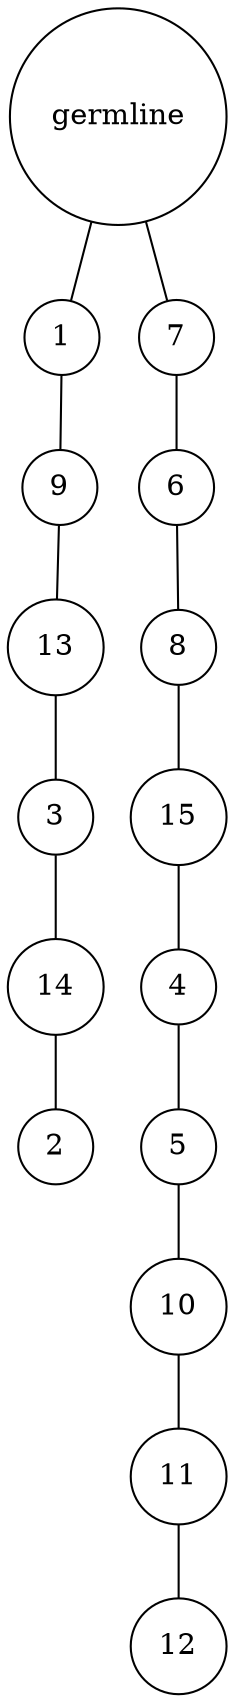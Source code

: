 graph {
	rankdir=UD;
	splines=line;
	node [shape=circle]
	"0x7efcca771e20" [label="germline"];
	"0x7efcca771e50" [label="1"];
	"0x7efcca771e20" -- "0x7efcca771e50" ;
	"0x7efcca771e80" [label="9"];
	"0x7efcca771e50" -- "0x7efcca771e80" ;
	"0x7efcca771eb0" [label="13"];
	"0x7efcca771e80" -- "0x7efcca771eb0" ;
	"0x7efcca771ee0" [label="3"];
	"0x7efcca771eb0" -- "0x7efcca771ee0" ;
	"0x7efcca771f10" [label="14"];
	"0x7efcca771ee0" -- "0x7efcca771f10" ;
	"0x7efcca771f40" [label="2"];
	"0x7efcca771f10" -- "0x7efcca771f40" ;
	"0x7efcca771f70" [label="7"];
	"0x7efcca771e20" -- "0x7efcca771f70" ;
	"0x7efcca771fa0" [label="6"];
	"0x7efcca771f70" -- "0x7efcca771fa0" ;
	"0x7efcca771fd0" [label="8"];
	"0x7efcca771fa0" -- "0x7efcca771fd0" ;
	"0x7efcf52bc040" [label="15"];
	"0x7efcca771fd0" -- "0x7efcf52bc040" ;
	"0x7efcf52bc070" [label="4"];
	"0x7efcf52bc040" -- "0x7efcf52bc070" ;
	"0x7efcf52bc0a0" [label="5"];
	"0x7efcf52bc070" -- "0x7efcf52bc0a0" ;
	"0x7efcf52bc0d0" [label="10"];
	"0x7efcf52bc0a0" -- "0x7efcf52bc0d0" ;
	"0x7efcf52bc100" [label="11"];
	"0x7efcf52bc0d0" -- "0x7efcf52bc100" ;
	"0x7efcf52bc130" [label="12"];
	"0x7efcf52bc100" -- "0x7efcf52bc130" ;
}
